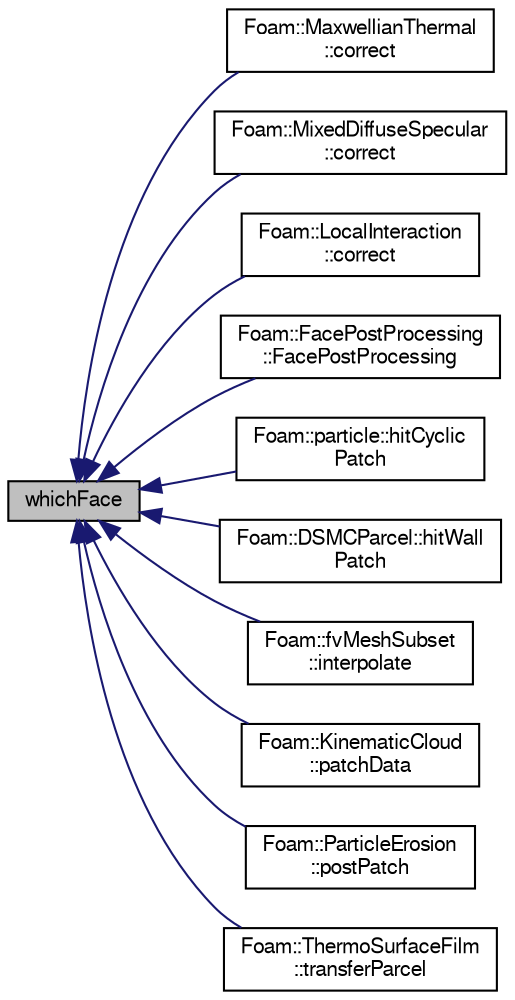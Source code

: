 digraph "whichFace"
{
  bgcolor="transparent";
  edge [fontname="FreeSans",fontsize="10",labelfontname="FreeSans",labelfontsize="10"];
  node [fontname="FreeSans",fontsize="10",shape=record];
  rankdir="LR";
  Node1 [label="whichFace",height=0.2,width=0.4,color="black", fillcolor="grey75", style="filled" fontcolor="black"];
  Node1 -> Node2 [dir="back",color="midnightblue",fontsize="10",style="solid",fontname="FreeSans"];
  Node2 [label="Foam::MaxwellianThermal\l::correct",height=0.2,width=0.4,color="black",URL="$a01411.html#a881dca43d304d4d744b6e48dac4439b1",tooltip="Apply wall correction. "];
  Node1 -> Node3 [dir="back",color="midnightblue",fontsize="10",style="solid",fontname="FreeSans"];
  Node3 [label="Foam::MixedDiffuseSpecular\l::correct",height=0.2,width=0.4,color="black",URL="$a01468.html#a881dca43d304d4d744b6e48dac4439b1",tooltip="Apply wall correction. "];
  Node1 -> Node4 [dir="back",color="midnightblue",fontsize="10",style="solid",fontname="FreeSans"];
  Node4 [label="Foam::LocalInteraction\l::correct",height=0.2,width=0.4,color="black",URL="$a01336.html#aa1b559cf24cdec3d37b45e290079352d",tooltip="Apply velocity correction. "];
  Node1 -> Node5 [dir="back",color="midnightblue",fontsize="10",style="solid",fontname="FreeSans"];
  Node5 [label="Foam::FacePostProcessing\l::FacePostProcessing",height=0.2,width=0.4,color="black",URL="$a00709.html#ada8bf2fb634a22e3abfd39a829f2f8c1",tooltip="Construct from dictionary. "];
  Node1 -> Node6 [dir="back",color="midnightblue",fontsize="10",style="solid",fontname="FreeSans"];
  Node6 [label="Foam::particle::hitCyclic\lPatch",height=0.2,width=0.4,color="black",URL="$a01725.html#a18d4a8f6e9443b58d4ba678034d03d19",tooltip="Overridable function to handle the particle hitting a cyclicPatch. "];
  Node1 -> Node7 [dir="back",color="midnightblue",fontsize="10",style="solid",fontname="FreeSans"];
  Node7 [label="Foam::DSMCParcel::hitWall\lPatch",height=0.2,width=0.4,color="black",URL="$a00564.html#a2f016956a18640904586b7df825867c8",tooltip="Overridable function to handle the particle hitting a wallPatch. "];
  Node1 -> Node8 [dir="back",color="midnightblue",fontsize="10",style="solid",fontname="FreeSans"];
  Node8 [label="Foam::fvMeshSubset\l::interpolate",height=0.2,width=0.4,color="black",URL="$a00856.html#aafbadde192d2cc55a2187276131af954",tooltip="Map surface field. "];
  Node1 -> Node9 [dir="back",color="midnightblue",fontsize="10",style="solid",fontname="FreeSans"];
  Node9 [label="Foam::KinematicCloud\l::patchData",height=0.2,width=0.4,color="black",URL="$a01194.html#a0c664da22844eec71d883eb499f5f1b9",tooltip="Calculate the patch normal and velocity to interact with,. "];
  Node1 -> Node10 [dir="back",color="midnightblue",fontsize="10",style="solid",fontname="FreeSans"];
  Node10 [label="Foam::ParticleErosion\l::postPatch",height=0.2,width=0.4,color="black",URL="$a01727.html#a77147582d9be96def68967af52d9784b",tooltip="Post-patch hook. "];
  Node1 -> Node11 [dir="back",color="midnightblue",fontsize="10",style="solid",fontname="FreeSans"];
  Node11 [label="Foam::ThermoSurfaceFilm\l::transferParcel",height=0.2,width=0.4,color="black",URL="$a02528.html#af3f1c3e45a0819d21913ec81e6de7525",tooltip="Transfer parcel from cloud to surface film. "];
}
